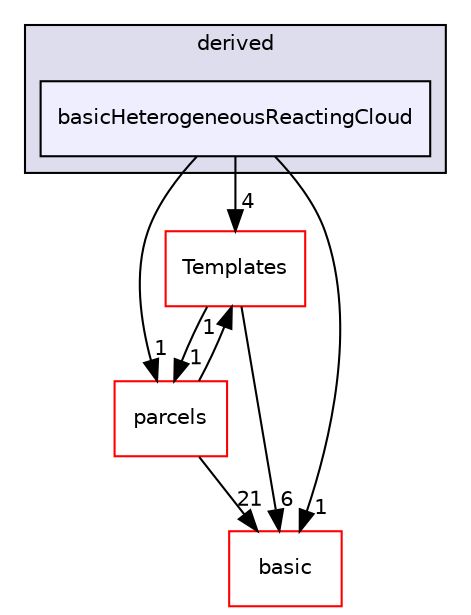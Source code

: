 digraph "src/lagrangian/intermediate/clouds/derived/basicHeterogeneousReactingCloud" {
  bgcolor=transparent;
  compound=true
  node [ fontsize="10", fontname="Helvetica"];
  edge [ labelfontsize="10", labelfontname="Helvetica"];
  subgraph clusterdir_c6860622f4fbcabfab9cda1ac4325d83 {
    graph [ bgcolor="#ddddee", pencolor="black", label="derived" fontname="Helvetica", fontsize="10", URL="dir_c6860622f4fbcabfab9cda1ac4325d83.html"]
  dir_370baeeec5928b40278250822ccb33a2 [shape=box, label="basicHeterogeneousReactingCloud", style="filled", fillcolor="#eeeeff", pencolor="black", URL="dir_370baeeec5928b40278250822ccb33a2.html"];
  }
  dir_f332ac72f0d3698ba18c2dc3cab43221 [shape=box label="Templates" color="red" URL="dir_f332ac72f0d3698ba18c2dc3cab43221.html"];
  dir_b8d19ddbdf0975644e34192d6313800e [shape=box label="parcels" color="red" URL="dir_b8d19ddbdf0975644e34192d6313800e.html"];
  dir_584e0ab0901b4327f36f4285cac7f2f8 [shape=box label="basic" color="red" URL="dir_584e0ab0901b4327f36f4285cac7f2f8.html"];
  dir_f332ac72f0d3698ba18c2dc3cab43221->dir_b8d19ddbdf0975644e34192d6313800e [headlabel="1", labeldistance=1.5 headhref="dir_001588_001609.html"];
  dir_f332ac72f0d3698ba18c2dc3cab43221->dir_584e0ab0901b4327f36f4285cac7f2f8 [headlabel="6", labeldistance=1.5 headhref="dir_001588_001501.html"];
  dir_370baeeec5928b40278250822ccb33a2->dir_f332ac72f0d3698ba18c2dc3cab43221 [headlabel="4", labeldistance=1.5 headhref="dir_001581_001588.html"];
  dir_370baeeec5928b40278250822ccb33a2->dir_b8d19ddbdf0975644e34192d6313800e [headlabel="1", labeldistance=1.5 headhref="dir_001581_001609.html"];
  dir_370baeeec5928b40278250822ccb33a2->dir_584e0ab0901b4327f36f4285cac7f2f8 [headlabel="1", labeldistance=1.5 headhref="dir_001581_001501.html"];
  dir_b8d19ddbdf0975644e34192d6313800e->dir_f332ac72f0d3698ba18c2dc3cab43221 [headlabel="1", labeldistance=1.5 headhref="dir_001609_001588.html"];
  dir_b8d19ddbdf0975644e34192d6313800e->dir_584e0ab0901b4327f36f4285cac7f2f8 [headlabel="21", labeldistance=1.5 headhref="dir_001609_001501.html"];
}
